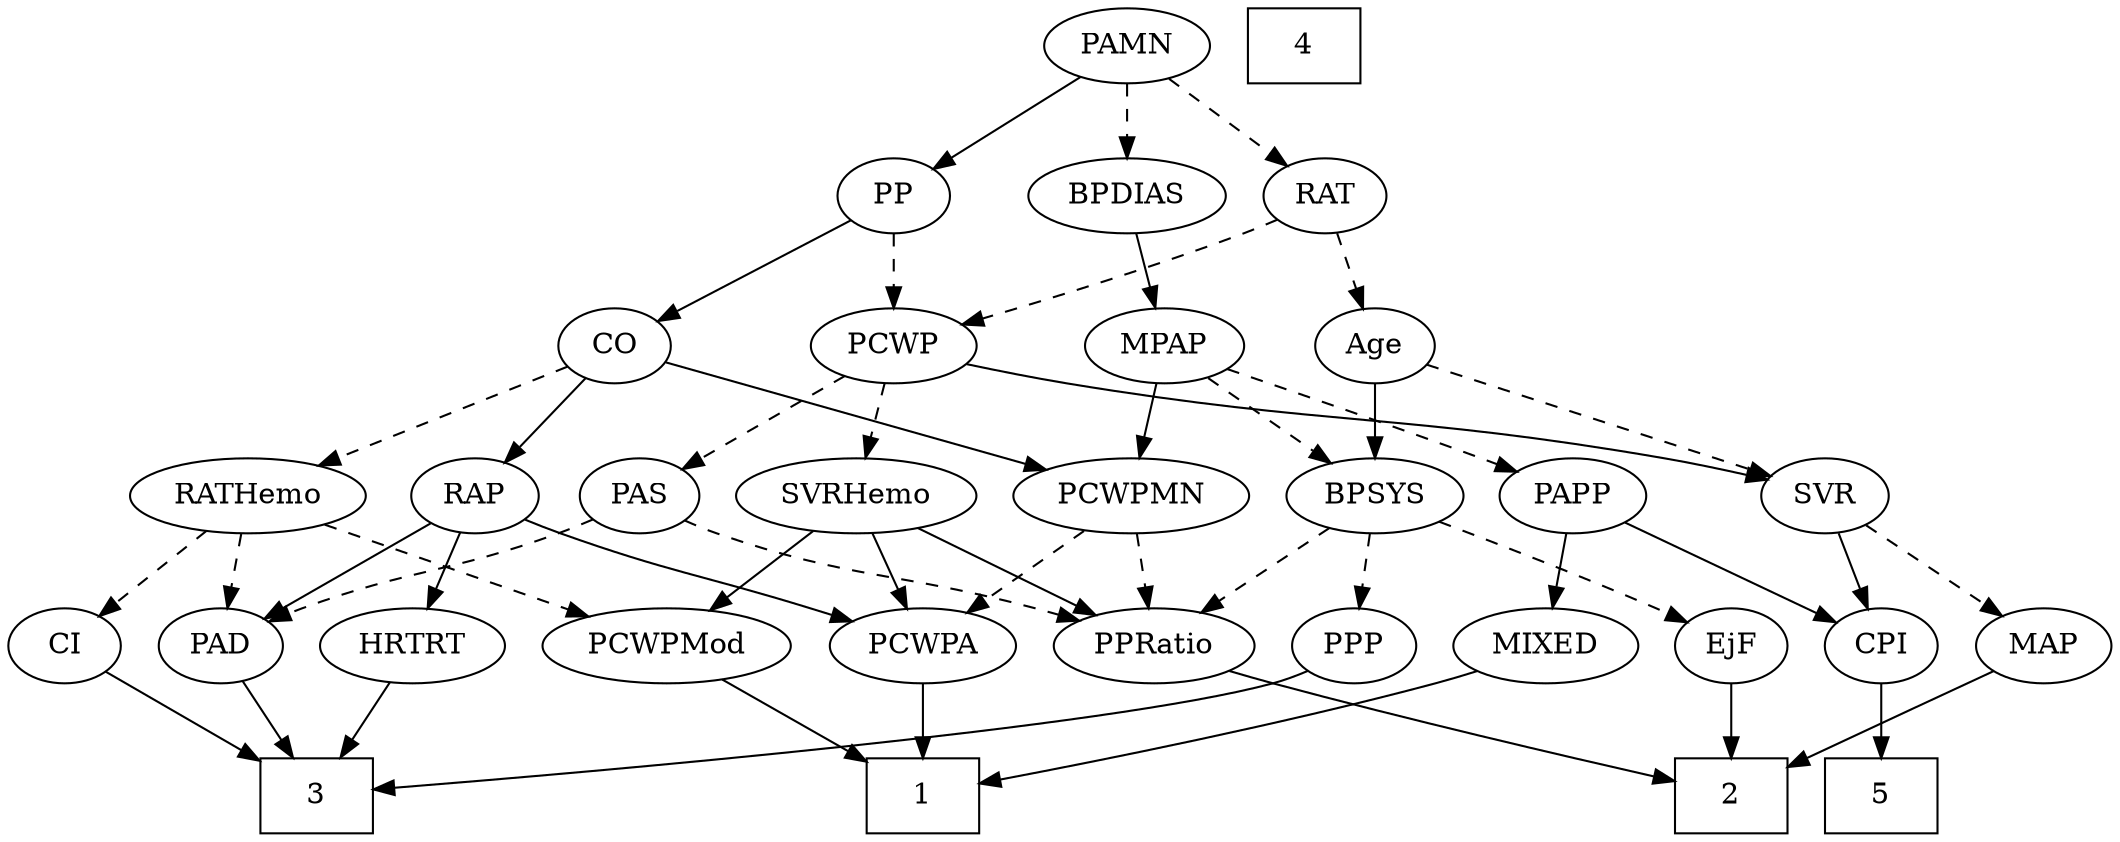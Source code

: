 strict digraph {
	graph [bb="0,0,941.55,396"];
	node [label="\N"];
	1	[height=0.5,
		pos="532.55,18",
		shape=box,
		width=0.75];
	2	[height=0.5,
		pos="276.55,18",
		shape=box,
		width=0.75];
	3	[height=0.5,
		pos="797.55,18",
		shape=box,
		width=0.75];
	4	[height=0.5,
		pos="568.55,378",
		shape=box,
		width=0.75];
	5	[height=0.5,
		pos="106.55,18",
		shape=box,
		width=0.75];
	Age	[height=0.5,
		pos="319.55,234",
		width=0.75];
	BPSYS	[height=0.5,
		pos="327.55,162",
		width=1.0471];
	Age -> BPSYS	[pos="e,325.59,180.1 321.52,215.7 322.41,207.98 323.47,198.71 324.45,190.11",
		style=solid];
	SVR	[height=0.5,
		pos="110.55,162",
		width=0.77632];
	Age -> SVR	[pos="e,132.82,172.92 294.95,226.11 261.82,216.64 201.19,198.65 150.55,180 147.83,179 145.02,177.91 142.22,176.79",
		style=dashed];
	EjF	[height=0.5,
		pos="276.55,90",
		width=0.75];
	EjF -> 2	[pos="e,276.55,36.104 276.55,71.697 276.55,63.983 276.55,54.712 276.55,46.112",
		style=solid];
	RAP	[height=0.5,
		pos="732.55,162",
		width=0.77632];
	PAD	[height=0.5,
		pos="840.55,90",
		width=0.79437];
	RAP -> PAD	[pos="e,821.31,103.47 751.61,148.65 768.54,137.67 793.52,121.48 812.7,109.05",
		style=solid];
	PCWPA	[height=0.5,
		pos="532.55,90",
		width=1.1555];
	RAP -> PCWPA	[pos="e,563.99,102.01 708.42,152.56 675.02,140.87 614.22,119.59 573.6,105.37",
		style=solid];
	HRTRT	[height=0.5,
		pos="754.55,90",
		width=1.1013];
	RAP -> HRTRT	[pos="e,749.12,108.28 737.87,144.05 740.32,136.26 743.29,126.82 746.04,118.08",
		style=solid];
	MIXED	[height=0.5,
		pos="191.55,90",
		width=1.1193];
	MIXED -> 1	[pos="e,505.27,22.516 221.38,77.829 227.66,75.711 234.28,73.646 240.55,72 330.67,48.339 439.18,31.659 495.13,23.904",
		style=solid];
	MPAP	[height=0.5,
		pos="399.55,234",
		width=0.97491];
	MPAP -> BPSYS	[pos="e,343.64,178.64 383.92,217.81 374.34,208.49 361.88,196.38 351.11,185.91",
		style=dashed];
	PCWPMN	[height=0.5,
		pos="433.55,162",
		width=1.3902];
	MPAP -> PCWPMN	[pos="e,425.31,179.96 407.6,216.41 411.57,208.25 416.44,198.22 420.89,189.07",
		style=solid];
	PAPP	[height=0.5,
		pos="191.55,162",
		width=0.88464];
	MPAP -> PAPP	[pos="e,218.98,171.35 372.64,222.33 367.02,220.18 361.1,217.97 355.55,216 312.35,200.69 262.14,184.73 228.77,174.38",
		style=dashed];
	BPSYS -> EjF	[pos="e,287.96,106.67 315.72,144.76 309.26,135.89 301.13,124.74 293.95,114.89",
		style=dashed];
	PPP	[height=0.5,
		pos="348.55,90",
		width=0.75];
	BPSYS -> PPP	[pos="e,343.51,107.79 332.63,144.05 335.03,136.06 337.95,126.33 340.63,117.4",
		style=dashed];
	PPRatio	[height=0.5,
		pos="433.55,90",
		width=1.1013];
	BPSYS -> PPRatio	[pos="e,412.02,105.21 348.74,147 364.38,136.67 385.89,122.47 403.33,110.96",
		style=dashed];
	PAD -> 3	[pos="e,808.07,36.124 830.57,72.765 825.46,64.44 819.11,54.104 813.35,44.725",
		style=solid];
	CO	[height=0.5,
		pos="675.55,234",
		width=0.75];
	CO -> RAP	[pos="e,720.2,178.16 687.92,217.81 695.46,208.55 705.25,196.52 713.74,186.09",
		style=solid];
	RATHemo	[height=0.5,
		pos="833.55,162",
		width=1.3721];
	CO -> RATHemo	[pos="e,803.39,176.36 697.52,223.27 722.38,212.25 763.39,194.08 793.89,180.57",
		style=dashed];
	CO -> PCWPMN	[pos="e,471.17,173.88 651.01,225.9 611.24,214.4 532.03,191.49 480.98,176.72",
		style=solid];
	PAS	[height=0.5,
		pos="646.55,162",
		width=0.75];
	PAS -> PAD	[pos="e,818.41,101.65 669.96,152.81 678.05,150 687.19,146.84 695.55,144 743.45,127.71 756.49,126.59 803.55,108 805.37,107.28 807.24,106.52 \
809.11,105.73",
		style=dashed];
	PAS -> PPRatio	[pos="e,463.4,101.93 625.48,150.33 620.64,148.08 615.47,145.83 610.55,144 554.77,123.22 538.3,125.95 481.55,108 478.78,107.13 475.94,106.2 \
473.08,105.24",
		style=dashed];
	PAMN	[height=0.5,
		pos="487.55,378",
		width=1.011];
	RAT	[height=0.5,
		pos="487.55,306",
		width=0.75827];
	PAMN -> RAT	[pos="e,487.55,324.1 487.55,359.7 487.55,351.98 487.55,342.71 487.55,334.11",
		style=dashed];
	BPDIAS	[height=0.5,
		pos="399.55,306",
		width=1.1735];
	PAMN -> BPDIAS	[pos="e,418.79,322.31 468.88,362.15 456.68,352.45 440.54,339.61 426.9,328.76",
		style=dashed];
	PP	[height=0.5,
		pos="559.55,306",
		width=0.75];
	PAMN -> PP	[pos="e,544.6,321.54 503.53,361.46 513.49,351.78 526.45,339.17 537.4,328.53",
		style=solid];
	RATHemo -> PAD	[pos="e,838.84,108.1 835.28,143.7 836.05,135.98 836.98,126.71 837.84,118.11",
		style=dashed];
	PCWPMod	[height=0.5,
		pos="644.55,90",
		width=1.4443];
	RATHemo -> PCWPMod	[pos="e,678.84,103.7 800.19,148.65 769.14,137.14 722.64,119.92 688.55,107.3",
		style=dashed];
	CI	[height=0.5,
		pos="914.55,90",
		width=0.75];
	RATHemo -> CI	[pos="e,898.7,104.7 851.93,145.12 863.49,135.12 878.52,122.13 890.96,111.38",
		style=dashed];
	CPI	[height=0.5,
		pos="106.55,90",
		width=0.75];
	CPI -> 5	[pos="e,106.55,36.104 106.55,71.697 106.55,63.983 106.55,54.712 106.55,46.112",
		style=solid];
	RAT -> Age	[pos="e,340.74,245.35 465.74,294.68 460.78,292.42 455.5,290.07 450.55,288 408.9,270.56 397.11,269.65 355.55,252 353.73,251.23 351.88,250.42 \
350.01,249.59",
		style=dashed];
	PCWP	[height=0.5,
		pos="551.55,234",
		width=0.97491];
	RAT -> PCWP	[pos="e,537.1,250.8 501.12,290.15 509.54,280.94 520.54,268.91 530.12,258.43",
		style=dashed];
	SVR -> CPI	[pos="e,107.52,108.1 109.56,143.7 109.12,135.98 108.59,126.71 108.1,118.11",
		style=solid];
	MAP	[height=0.5,
		pos="30.547,90",
		width=0.84854];
	SVR -> MAP	[pos="e,46.987,105.38 94.358,146.83 82.94,136.84 67.451,123.29 54.593,112.04",
		style=dashed];
	PCWPMod -> 1	[pos="e,559.68,35.958 620.52,73.983 605.3,64.473 585.35,52.003 568.3,41.343",
		style=solid];
	PCWPA -> 1	[pos="e,532.55,36.104 532.55,71.697 532.55,63.983 532.55,54.712 532.55,46.112",
		style=solid];
	PCWPMN -> PCWPA	[pos="e,511.65,105.77 455.52,145.46 469.52,135.57 487.83,122.62 503.08,111.83",
		style=dashed];
	PCWPMN -> PPRatio	[pos="e,433.55,108.1 433.55,143.7 433.55,135.98 433.55,126.71 433.55,118.11",
		style=dashed];
	SVRHemo	[height=0.5,
		pos="551.55,162",
		width=1.3902];
	SVRHemo -> PCWPMod	[pos="e,623.64,106.73 572.19,145.46 584.86,135.93 601.29,123.56 615.3,113.02",
		style=solid];
	SVRHemo -> PCWPA	[pos="e,537.24,108.28 546.95,144.05 544.83,136.26 542.27,126.82 539.9,118.08",
		style=solid];
	SVRHemo -> PPRatio	[pos="e,456.65,104.7 526.81,146.33 508.96,135.74 484.7,121.35 465.4,109.9",
		style=solid];
	BPDIAS -> MPAP	[pos="e,399.55,252.1 399.55,287.7 399.55,279.98 399.55,270.71 399.55,262.11",
		style=solid];
	MAP -> 2	[pos="e,249.5,24.597 54.009,78.336 59.384,76.087 65.116,73.841 70.547,72 128.58,52.326 197.93,35.889 239.55,26.759",
		style=solid];
	PP -> CO	[pos="e,656.07,246.75 578.96,293.28 597.7,281.98 626.27,264.74 647.48,251.94",
		style=solid];
	PP -> PCWP	[pos="e,553.5,252.1 557.57,287.7 556.69,279.98 555.63,270.71 554.65,262.11",
		style=dashed];
	PPP -> 3	[pos="e,770.54,21.354 369.05,77.967 374.01,75.682 379.37,73.513 384.55,72 454.89,51.437 672.88,30.2 760.51,22.256",
		style=solid];
	PPRatio -> 2	[pos="e,303.58,31.053 406.2,76.807 380.31,65.264 341.27,47.858 312.8,35.163",
		style=solid];
	PCWP -> PAS	[pos="e,628.95,175.96 570.77,218.83 585.14,208.25 604.92,193.67 620.68,182.06",
		style=dashed];
	PCWP -> SVR	[pos="e,132.16,173.49 518.5,227.5 497.15,224.02 468.74,219.53 443.55,216 313.61,197.8 277.27,213.99 150.55,180 147.58,179.2 144.55,178.23 \
141.54,177.16",
		style=solid];
	PCWP -> SVRHemo	[pos="e,551.55,180.1 551.55,215.7 551.55,207.98 551.55,198.71 551.55,190.11",
		style=dashed];
	CI -> 3	[pos="e,824.65,35.216 894.96,77.284 878.19,67.248 853.61,52.539 833.33,40.408",
		style=solid];
	PAPP -> MIXED	[pos="e,191.55,108.1 191.55,143.7 191.55,135.98 191.55,126.71 191.55,118.11",
		style=solid];
	PAPP -> CPI	[pos="e,122.86,104.43 174.35,146.83 161.78,136.48 144.56,122.31 130.62,110.83",
		style=solid];
	HRTRT -> 3	[pos="e,786.83,36.447 764.74,72.411 769.73,64.285 775.86,54.307 781.46,45.184",
		style=solid];
}

